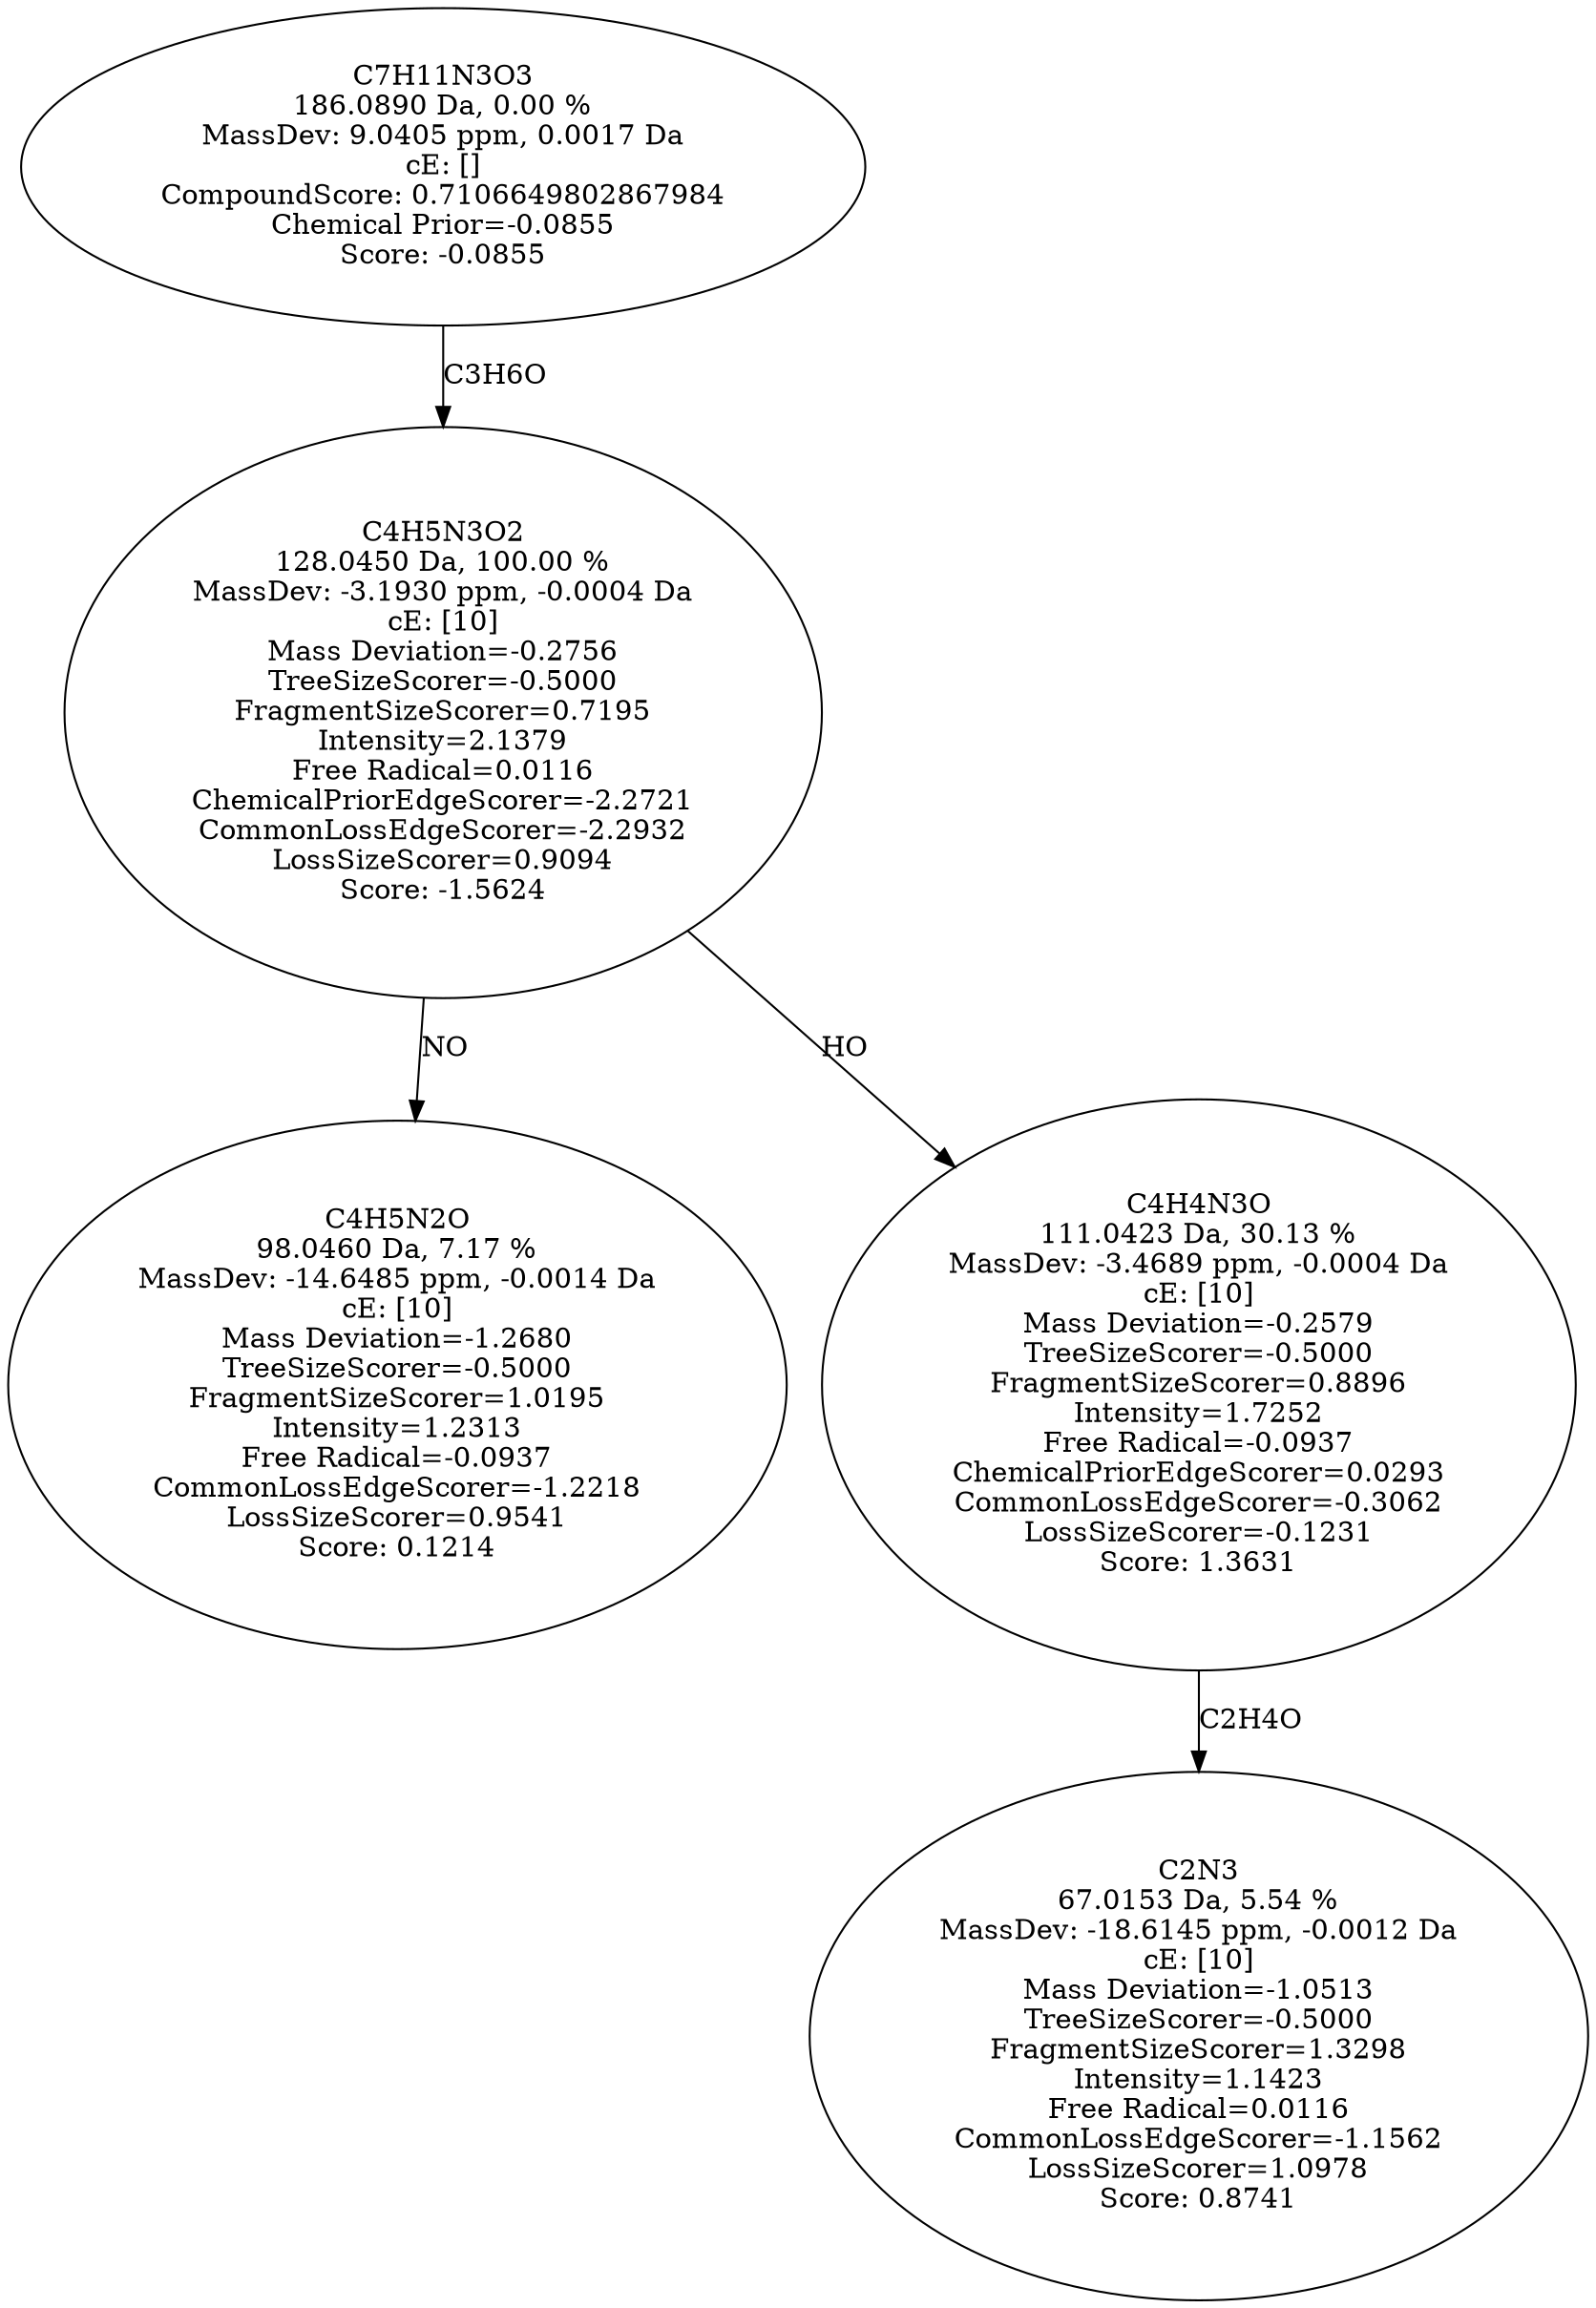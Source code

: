 strict digraph {
v1 [label="C4H5N2O\n98.0460 Da, 7.17 %\nMassDev: -14.6485 ppm, -0.0014 Da\ncE: [10]\nMass Deviation=-1.2680\nTreeSizeScorer=-0.5000\nFragmentSizeScorer=1.0195\nIntensity=1.2313\nFree Radical=-0.0937\nCommonLossEdgeScorer=-1.2218\nLossSizeScorer=0.9541\nScore: 0.1214"];
v2 [label="C2N3\n67.0153 Da, 5.54 %\nMassDev: -18.6145 ppm, -0.0012 Da\ncE: [10]\nMass Deviation=-1.0513\nTreeSizeScorer=-0.5000\nFragmentSizeScorer=1.3298\nIntensity=1.1423\nFree Radical=0.0116\nCommonLossEdgeScorer=-1.1562\nLossSizeScorer=1.0978\nScore: 0.8741"];
v3 [label="C4H4N3O\n111.0423 Da, 30.13 %\nMassDev: -3.4689 ppm, -0.0004 Da\ncE: [10]\nMass Deviation=-0.2579\nTreeSizeScorer=-0.5000\nFragmentSizeScorer=0.8896\nIntensity=1.7252\nFree Radical=-0.0937\nChemicalPriorEdgeScorer=0.0293\nCommonLossEdgeScorer=-0.3062\nLossSizeScorer=-0.1231\nScore: 1.3631"];
v4 [label="C4H5N3O2\n128.0450 Da, 100.00 %\nMassDev: -3.1930 ppm, -0.0004 Da\ncE: [10]\nMass Deviation=-0.2756\nTreeSizeScorer=-0.5000\nFragmentSizeScorer=0.7195\nIntensity=2.1379\nFree Radical=0.0116\nChemicalPriorEdgeScorer=-2.2721\nCommonLossEdgeScorer=-2.2932\nLossSizeScorer=0.9094\nScore: -1.5624"];
v5 [label="C7H11N3O3\n186.0890 Da, 0.00 %\nMassDev: 9.0405 ppm, 0.0017 Da\ncE: []\nCompoundScore: 0.7106649802867984\nChemical Prior=-0.0855\nScore: -0.0855"];
v4 -> v1 [label="NO"];
v3 -> v2 [label="C2H4O"];
v4 -> v3 [label="HO"];
v5 -> v4 [label="C3H6O"];
}
